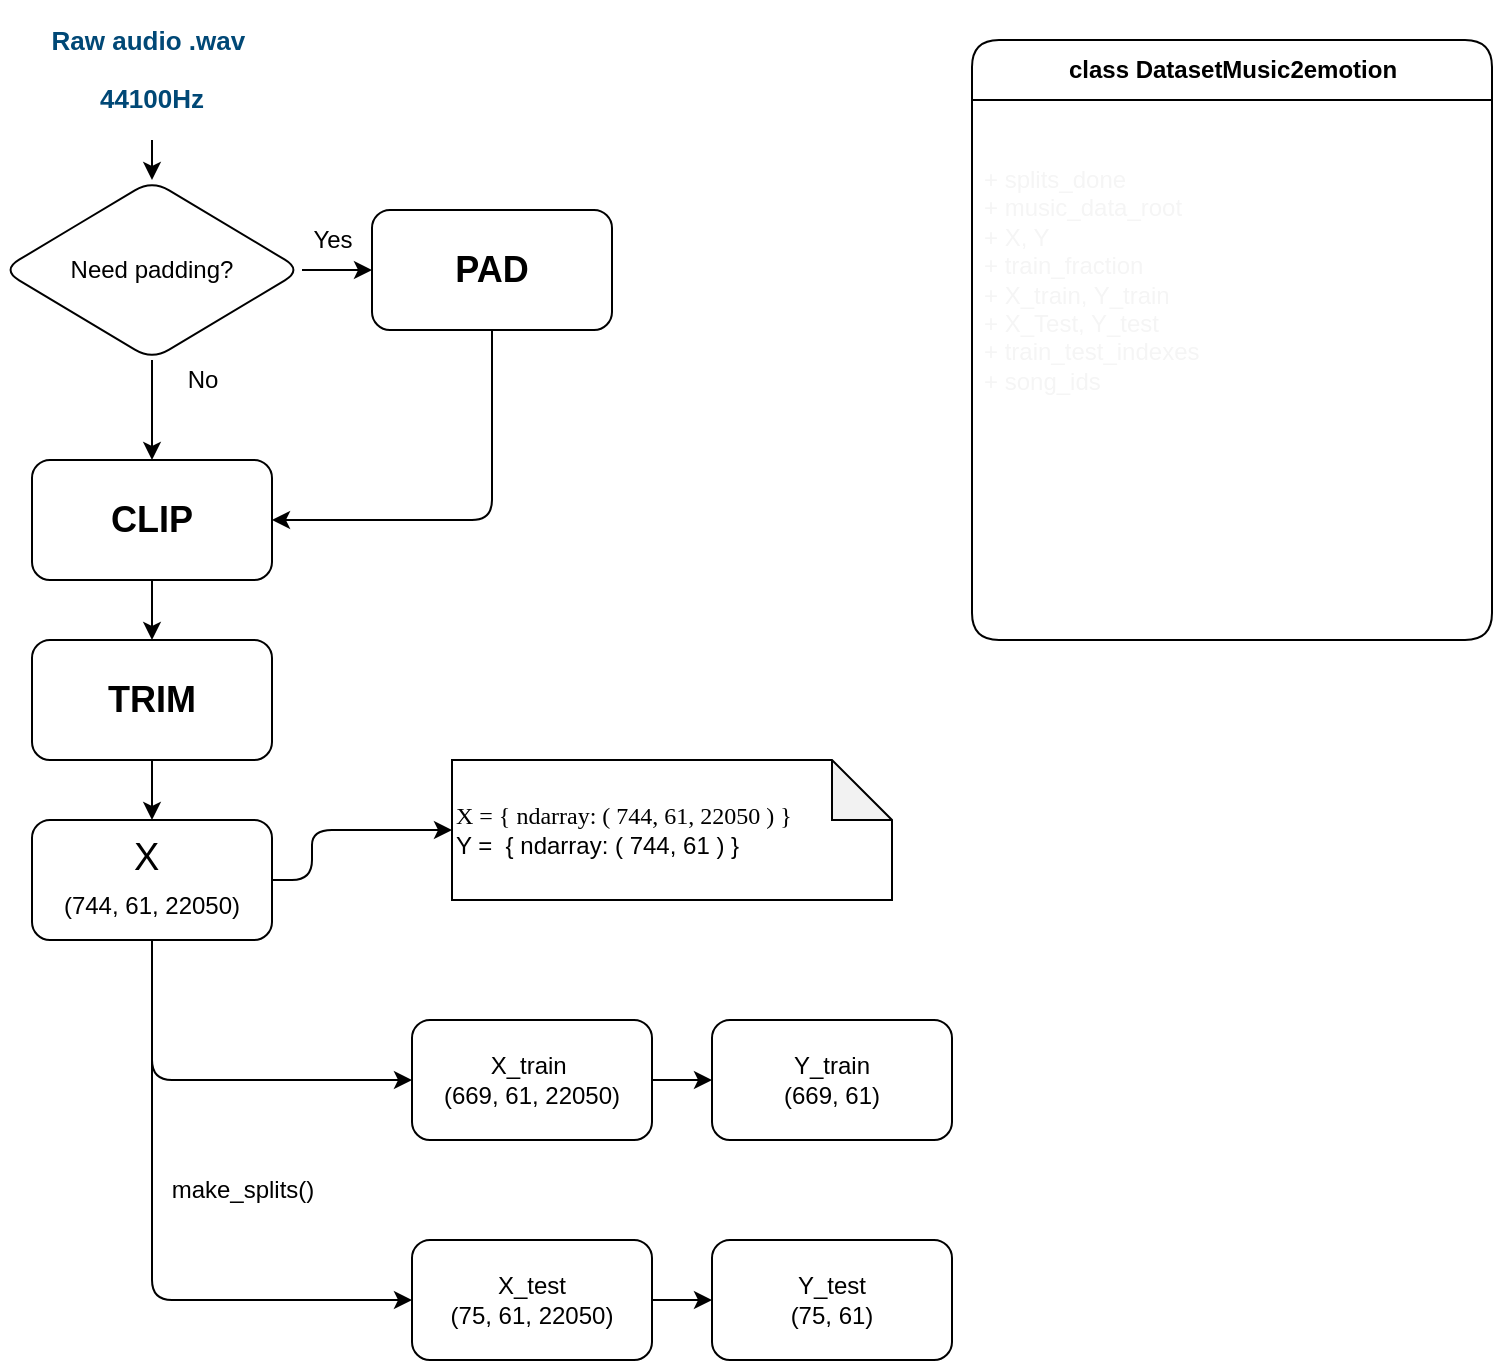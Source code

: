 <mxfile version="14.7.4" type="embed" pages="3"><diagram id="j_Zm7HBpTUpw5oYf5dMK" name="Page-1"><mxGraphModel dx="475" dy="603" grid="1" gridSize="10" guides="1" tooltips="1" connect="1" arrows="1" fold="1" page="1" pageScale="1" pageWidth="827" pageHeight="1169" math="0" shadow="0"><root><mxCell id="0"/><mxCell id="1" parent="0"/><mxCell id="ROiu5C3z8hkfiZbsSkI3-26" style="edgeStyle=orthogonalEdgeStyle;rounded=1;orthogonalLoop=1;jettySize=auto;html=1;entryX=1;entryY=0.5;entryDx=0;entryDy=0;" parent="1" source="ROiu5C3z8hkfiZbsSkI3-1" target="ROiu5C3z8hkfiZbsSkI3-2" edge="1"><mxGeometry relative="1" as="geometry"><Array as="points"><mxPoint x="290" y="280"/></Array></mxGeometry></mxCell><mxCell id="ROiu5C3z8hkfiZbsSkI3-1" value="&lt;h2&gt;PAD&lt;/h2&gt;" style="whiteSpace=wrap;html=1;rounded=1;" parent="1" vertex="1"><mxGeometry x="230" y="125" width="120" height="60" as="geometry"/></mxCell><mxCell id="ROiu5C3z8hkfiZbsSkI3-28" value="" style="edgeStyle=orthogonalEdgeStyle;rounded=1;orthogonalLoop=1;jettySize=auto;html=1;" parent="1" source="ROiu5C3z8hkfiZbsSkI3-2" target="ROiu5C3z8hkfiZbsSkI3-5" edge="1"><mxGeometry relative="1" as="geometry"/></mxCell><mxCell id="ROiu5C3z8hkfiZbsSkI3-2" value="&lt;h2&gt;CLIP&lt;/h2&gt;" style="whiteSpace=wrap;html=1;rounded=1;" parent="1" vertex="1"><mxGeometry x="60" y="250" width="120" height="60" as="geometry"/></mxCell><mxCell id="ROiu5C3z8hkfiZbsSkI3-34" value="" style="edgeStyle=orthogonalEdgeStyle;rounded=1;orthogonalLoop=1;jettySize=auto;html=1;" parent="1" source="ROiu5C3z8hkfiZbsSkI3-3" target="ROiu5C3z8hkfiZbsSkI3-30" edge="1"><mxGeometry relative="1" as="geometry"/></mxCell><mxCell id="ROiu5C3z8hkfiZbsSkI3-3" value="X_train&amp;nbsp;&lt;br&gt;(669, 61, 22050)" style="whiteSpace=wrap;html=1;rounded=1;" parent="1" vertex="1"><mxGeometry x="250" y="530" width="120" height="60" as="geometry"/></mxCell><mxCell id="ROiu5C3z8hkfiZbsSkI3-22" style="edgeStyle=orthogonalEdgeStyle;rounded=1;orthogonalLoop=1;jettySize=auto;html=1;" parent="1" source="ROiu5C3z8hkfiZbsSkI3-4" target="ROiu5C3z8hkfiZbsSkI3-19" edge="1"><mxGeometry relative="1" as="geometry"><Array as="points"><mxPoint x="200" y="460"/><mxPoint x="200" y="435"/></Array></mxGeometry></mxCell><mxCell id="ROiu5C3z8hkfiZbsSkI3-32" style="edgeStyle=orthogonalEdgeStyle;rounded=1;orthogonalLoop=1;jettySize=auto;html=1;entryX=0;entryY=0.5;entryDx=0;entryDy=0;" parent="1" target="ROiu5C3z8hkfiZbsSkI3-3" edge="1"><mxGeometry relative="1" as="geometry"><mxPoint x="120" y="530" as="sourcePoint"/><Array as="points"><mxPoint x="120" y="560"/></Array></mxGeometry></mxCell><mxCell id="ROiu5C3z8hkfiZbsSkI3-33" style="edgeStyle=orthogonalEdgeStyle;rounded=1;orthogonalLoop=1;jettySize=auto;html=1;entryX=0;entryY=0.5;entryDx=0;entryDy=0;exitX=0.5;exitY=1;exitDx=0;exitDy=0;" parent="1" source="ROiu5C3z8hkfiZbsSkI3-4" target="ROiu5C3z8hkfiZbsSkI3-31" edge="1"><mxGeometry relative="1" as="geometry"><mxPoint x="120" y="530" as="sourcePoint"/><Array as="points"><mxPoint x="120" y="670"/></Array></mxGeometry></mxCell><mxCell id="ROiu5C3z8hkfiZbsSkI3-4" value="&lt;h2&gt;&lt;span style=&quot;font-weight: 400&quot;&gt;&lt;font style=&quot;font-size: 19px&quot;&gt;X&amp;nbsp;&lt;/font&gt;&lt;/span&gt;&lt;br style=&quot;font-size: 12px ; font-weight: 400&quot;&gt;&lt;span style=&quot;font-size: 12px ; font-weight: 400&quot;&gt;(744, 61, 22050)&lt;/span&gt;&lt;br&gt;&lt;/h2&gt;" style="whiteSpace=wrap;html=1;rounded=1;" parent="1" vertex="1"><mxGeometry x="60" y="430" width="120" height="60" as="geometry"/></mxCell><mxCell id="ROiu5C3z8hkfiZbsSkI3-17" value="" style="edgeStyle=orthogonalEdgeStyle;rounded=1;orthogonalLoop=1;jettySize=auto;html=1;" parent="1" source="ROiu5C3z8hkfiZbsSkI3-5" target="ROiu5C3z8hkfiZbsSkI3-4" edge="1"><mxGeometry relative="1" as="geometry"/></mxCell><mxCell id="ROiu5C3z8hkfiZbsSkI3-5" value="&lt;h2&gt;TRIM&lt;/h2&gt;" style="whiteSpace=wrap;html=1;rounded=1;" parent="1" vertex="1"><mxGeometry x="60" y="340" width="120" height="60" as="geometry"/></mxCell><mxCell id="ROiu5C3z8hkfiZbsSkI3-6" value="&lt;h3 style=&quot;font-size: 13px&quot;&gt;&lt;font style=&quot;font-size: 13px&quot; color=&quot;#004876&quot;&gt;Raw audio .wav&amp;nbsp;&lt;/font&gt;&lt;/h3&gt;&lt;h3 style=&quot;font-size: 13px&quot;&gt;&lt;font style=&quot;font-size: 13px&quot; color=&quot;#004876&quot;&gt;44100Hz&lt;/font&gt;&lt;/h3&gt;" style="text;html=1;align=center;verticalAlign=middle;whiteSpace=wrap;rounded=1;flipH=1;flipV=1;" parent="1" vertex="1"><mxGeometry x="50" y="20" width="140" height="70" as="geometry"/></mxCell><mxCell id="ROiu5C3z8hkfiZbsSkI3-7" value="" style="endArrow=classic;html=1;entryX=0.5;entryY=0;entryDx=0;entryDy=0;" parent="1" source="ROiu5C3z8hkfiZbsSkI3-6" target="ROiu5C3z8hkfiZbsSkI3-10" edge="1"><mxGeometry width="50" height="50" relative="1" as="geometry"><mxPoint x="100" y="405" as="sourcePoint"/><mxPoint x="160" y="390" as="targetPoint"/><Array as="points"/></mxGeometry></mxCell><mxCell id="ROiu5C3z8hkfiZbsSkI3-24" value="" style="edgeStyle=orthogonalEdgeStyle;rounded=1;orthogonalLoop=1;jettySize=auto;html=1;" parent="1" source="ROiu5C3z8hkfiZbsSkI3-10" target="ROiu5C3z8hkfiZbsSkI3-1" edge="1"><mxGeometry relative="1" as="geometry"/></mxCell><mxCell id="ROiu5C3z8hkfiZbsSkI3-25" style="edgeStyle=orthogonalEdgeStyle;rounded=1;orthogonalLoop=1;jettySize=auto;html=1;entryX=0.5;entryY=0;entryDx=0;entryDy=0;" parent="1" source="ROiu5C3z8hkfiZbsSkI3-10" target="ROiu5C3z8hkfiZbsSkI3-2" edge="1"><mxGeometry relative="1" as="geometry"/></mxCell><mxCell id="ROiu5C3z8hkfiZbsSkI3-10" value="Need padding?" style="rhombus;whiteSpace=wrap;html=1;rounded=1;" parent="1" vertex="1"><mxGeometry x="45" y="110" width="150" height="90" as="geometry"/></mxCell><mxCell id="ROiu5C3z8hkfiZbsSkI3-14" value="Yes" style="text;html=1;align=center;verticalAlign=middle;resizable=0;points=[];autosize=1;strokeColor=none;rounded=1;" parent="1" vertex="1"><mxGeometry x="190" y="130" width="40" height="20" as="geometry"/></mxCell><mxCell id="ROiu5C3z8hkfiZbsSkI3-16" value="No" style="text;html=1;align=center;verticalAlign=middle;resizable=0;points=[];autosize=1;strokeColor=none;rounded=1;" parent="1" vertex="1"><mxGeometry x="130" y="200" width="30" height="20" as="geometry"/></mxCell><mxCell id="ROiu5C3z8hkfiZbsSkI3-19" value="&lt;font face=&quot;Tahoma&quot;&gt;X = { ndarray: ( 744, 61, 22050 ) }&lt;br&gt;&lt;/font&gt;Y =&amp;nbsp; { ndarray: ( 744, 61 ) }" style="shape=note;whiteSpace=wrap;html=1;backgroundOutline=1;darkOpacity=0.05;rounded=1;align=left;" parent="1" vertex="1"><mxGeometry x="270" y="400" width="220" height="70" as="geometry"/></mxCell><mxCell id="ROiu5C3z8hkfiZbsSkI3-29" value="Y_test&lt;br&gt;(75, 61)" style="whiteSpace=wrap;html=1;rounded=1;" parent="1" vertex="1"><mxGeometry x="400" y="640" width="120" height="60" as="geometry"/></mxCell><mxCell id="ROiu5C3z8hkfiZbsSkI3-30" value="Y_train&lt;br&gt;(669, 61)" style="whiteSpace=wrap;html=1;rounded=1;" parent="1" vertex="1"><mxGeometry x="400" y="530" width="120" height="60" as="geometry"/></mxCell><mxCell id="ROiu5C3z8hkfiZbsSkI3-35" value="" style="edgeStyle=orthogonalEdgeStyle;rounded=1;orthogonalLoop=1;jettySize=auto;html=1;" parent="1" source="ROiu5C3z8hkfiZbsSkI3-31" target="ROiu5C3z8hkfiZbsSkI3-29" edge="1"><mxGeometry relative="1" as="geometry"/></mxCell><mxCell id="ROiu5C3z8hkfiZbsSkI3-31" value="X_test&lt;br&gt;(75, 61, 22050)" style="whiteSpace=wrap;html=1;rounded=1;" parent="1" vertex="1"><mxGeometry x="250" y="640" width="120" height="60" as="geometry"/></mxCell><mxCell id="ROiu5C3z8hkfiZbsSkI3-36" value="make_splits()" style="text;html=1;align=center;verticalAlign=middle;resizable=0;points=[];autosize=1;strokeColor=none;" parent="1" vertex="1"><mxGeometry x="120" y="605" width="90" height="20" as="geometry"/></mxCell><mxCell id="ROiu5C3z8hkfiZbsSkI3-37" value="class DatasetMusic2emotion" style="swimlane;fontStyle=1;align=center;verticalAlign=middle;childLayout=stackLayout;horizontal=1;startSize=30;horizontalStack=0;resizeParent=1;resizeParentMax=0;resizeLast=0;collapsible=0;marginBottom=0;html=1;rounded=1;" parent="1" vertex="1"><mxGeometry x="530" y="40" width="260" height="300" as="geometry"/></mxCell><mxCell id="ROiu5C3z8hkfiZbsSkI3-38" value="&lt;font color=&quot;#f5f5f5&quot;&gt;+ splits_done&lt;br&gt;+ music_data_root&lt;br&gt;+ X, Y&lt;br&gt;+ train_fraction&lt;br&gt;+ X_train, Y_train&lt;br&gt;+ X_Test, Y_test&lt;br&gt;+ train_test_indexes&lt;br&gt;+ song_ids&lt;br&gt;&lt;/font&gt;" style="text;html=1;strokeColor=none;fillColor=none;align=left;verticalAlign=middle;spacingLeft=4;spacingRight=4;overflow=hidden;rotatable=0;points=[[0,0.5],[1,0.5]];portConstraint=eastwest;" parent="ROiu5C3z8hkfiZbsSkI3-37" vertex="1"><mxGeometry y="30" width="260" height="180" as="geometry"/></mxCell><mxCell id="ROiu5C3z8hkfiZbsSkI3-39" value="&lt;font color=&quot;#ffffff&quot;&gt;+ print( splits_done, paths_info )&lt;br&gt;+ __init__( data_root, train_frac )&lt;br&gt;+ extract_labels( )&lt;br&gt;+ make_splits( )&lt;br&gt;+ generate_splits_indexes( train_len, test_len )&lt;br&gt;&lt;br&gt;&lt;/font&gt;" style="text;html=1;strokeColor=none;fillColor=none;align=left;verticalAlign=middle;spacingLeft=4;spacingRight=4;overflow=hidden;rotatable=0;points=[[0,0.5],[1,0.5]];portConstraint=eastwest;" parent="ROiu5C3z8hkfiZbsSkI3-37" vertex="1"><mxGeometry y="210" width="260" height="90" as="geometry"/></mxCell></root></mxGraphModel></diagram><diagram id="kBmfyL-vB7n3c5rlJnqk" name="Page-2">&#xa;    <mxGraphModel dx="1892" dy="951" grid="1" gridSize="10" guides="1" tooltips="1" connect="1" arrows="1" fold="1" page="1" pageScale="1" pageWidth="827" pageHeight="1169" background="#114B5F" math="0" shadow="0">&#xa;      <root>&#xa;        <mxCell id="4wBKeT0SJrs_P1duhk-n-0"/>&#xa;        <mxCell id="4wBKeT0SJrs_P1duhk-n-1" parent="4wBKeT0SJrs_P1duhk-n-0"/>&#xa;        <mxCell id="4wBKeT0SJrs_P1duhk-n-6" value="" style="edgeStyle=orthogonalEdgeStyle;curved=0;rounded=1;sketch=0;orthogonalLoop=1;jettySize=auto;html=1;fontColor=#E4FDE1;strokeColor=#028090;fillColor=#F45B69;" parent="4wBKeT0SJrs_P1duhk-n-1" target="4wBKeT0SJrs_P1duhk-n-4" edge="1">&#xa;          <mxGeometry relative="1" as="geometry">&#xa;            <mxPoint x="420" y="100" as="sourcePoint"/>&#xa;          </mxGeometry>&#xa;        </mxCell>&#xa;        <mxCell id="4wBKeT0SJrs_P1duhk-n-7" style="edgeStyle=orthogonalEdgeStyle;curved=0;rounded=1;sketch=0;orthogonalLoop=1;jettySize=auto;html=1;entryX=0.5;entryY=0;entryDx=0;entryDy=0;fontColor=#E4FDE1;strokeColor=#028090;fillColor=#F45B69;exitX=0.16;exitY=0.55;exitDx=0;exitDy=0;exitPerimeter=0;" parent="4wBKeT0SJrs_P1duhk-n-1" source="4wBKeT0SJrs_P1duhk-n-20" edge="1">&#xa;          <mxGeometry relative="1" as="geometry">&#xa;            <mxPoint x="360" y="70" as="sourcePoint"/>&#xa;            <mxPoint x="180" y="160" as="targetPoint"/>&#xa;          </mxGeometry>&#xa;        </mxCell>&#xa;        <mxCell id="4wBKeT0SJrs_P1duhk-n-8" style="edgeStyle=orthogonalEdgeStyle;curved=0;rounded=1;sketch=0;orthogonalLoop=1;jettySize=auto;html=1;entryX=0.5;entryY=0;entryDx=0;entryDy=0;fontColor=#E4FDE1;strokeColor=#028090;fillColor=#F45B69;exitX=0.875;exitY=0.5;exitDx=0;exitDy=0;exitPerimeter=0;" parent="4wBKeT0SJrs_P1duhk-n-1" source="4wBKeT0SJrs_P1duhk-n-20" target="4wBKeT0SJrs_P1duhk-n-5" edge="1">&#xa;          <mxGeometry relative="1" as="geometry">&#xa;            <mxPoint x="480" y="70" as="sourcePoint"/>&#xa;          </mxGeometry>&#xa;        </mxCell>&#xa;        <mxCell id="4wBKeT0SJrs_P1duhk-n-4" value="imageSide_root_data&lt;span style=&quot;color: rgba(0 , 0 , 0 , 0) ; font-family: monospace ; font-size: 0px&quot;&gt;%3CmxGraphModel%3E%3Croot%3E%3CmxCell%20id%3D%220%22%2F%3E%3CmxCell%20id%3D%221%22%20parent%3D%220%22%2F%3E%3CmxCell%20id%3D%222%22%20value%3D%22%22%20style%3D%22rounded%3D1%3BwhiteSpace%3Dwrap%3Bhtml%3D1%3Bsketch%3D0%3BfontColor%3D%23E4FDE1%3BstrokeColor%3D%23028090%3BfillColor%3D%23F45B69%3B%22%20vertex%3D%221%22%20parent%3D%221%22%3E%3CmxGeometry%20x%3D%2290%22%20y%3D%22230%22%20width%3D%22120%22%20height%3D%2260%22%20as%3D%22geometry%22%2F%3E%3C%2FmxCell%3E%3C%2Froot%3E%3C%2FmxGraphModel%3E&lt;/span&gt;" style="rounded=1;whiteSpace=wrap;html=1;sketch=0;fontColor=#E4FDE1;strokeColor=#028090;fillColor=#F45B69;" parent="4wBKeT0SJrs_P1duhk-n-1" vertex="1">&#xa;          <mxGeometry x="360" y="160" width="120" height="60" as="geometry"/>&#xa;        </mxCell>&#xa;        <mxCell id="4wBKeT0SJrs_P1duhk-n-5" value="musicSide_root_data" style="rounded=1;whiteSpace=wrap;html=1;sketch=0;fontColor=#E4FDE1;strokeColor=#028090;fillColor=#F45B69;" parent="4wBKeT0SJrs_P1duhk-n-1" vertex="1">&#xa;          <mxGeometry x="600" y="160" width="120" height="60" as="geometry"/>&#xa;        </mxCell>&#xa;        <mxCell id="4wBKeT0SJrs_P1duhk-n-11" value="code_root" style="swimlane;rounded=0;sketch=0;fontColor=#E4FDE1;strokeColor=#028090;fillColor=#F45B69;" parent="4wBKeT0SJrs_P1duhk-n-1" vertex="1">&#xa;          <mxGeometry x="80" y="160" width="200" height="200" as="geometry">&#xa;            <mxRectangle x="80" y="160" width="90" height="23" as="alternateBounds"/>&#xa;          </mxGeometry>&#xa;        </mxCell>&#xa;        <mxCell id="4wBKeT0SJrs_P1duhk-n-9" value="imageSide" style="rounded=1;whiteSpace=wrap;html=1;sketch=0;fontColor=#E4FDE1;strokeColor=#028090;fillColor=#F45B69;" parent="4wBKeT0SJrs_P1duhk-n-11" vertex="1">&#xa;          <mxGeometry x="40" y="90" width="120" height="30" as="geometry"/>&#xa;        </mxCell>&#xa;        <mxCell id="4wBKeT0SJrs_P1duhk-n-10" value="musicSide" style="rounded=1;whiteSpace=wrap;html=1;sketch=0;fontColor=#E4FDE1;strokeColor=#028090;fillColor=#F45B69;" parent="4wBKeT0SJrs_P1duhk-n-11" vertex="1">&#xa;          <mxGeometry x="40" y="140" width="120" height="30" as="geometry"/>&#xa;        </mxCell>&#xa;        <mxCell id="4wBKeT0SJrs_P1duhk-n-21" value="main.py" style="whiteSpace=wrap;html=1;rounded=0;sketch=0;fontColor=#E4FDE1;strokeColor=#028090;fillColor=#F45B69;" parent="4wBKeT0SJrs_P1duhk-n-11" vertex="1">&#xa;          <mxGeometry x="50" y="40" width="100" height="30" as="geometry"/>&#xa;        </mxCell>&#xa;        <mxCell id="4wBKeT0SJrs_P1duhk-n-20" value="repo_root" style="ellipse;shape=cloud;whiteSpace=wrap;html=1;rounded=0;sketch=0;fontColor=#E4FDE1;strokeColor=#028090;fillColor=#F45B69;" parent="4wBKeT0SJrs_P1duhk-n-1" vertex="1">&#xa;          <mxGeometry x="360" y="30" width="120" height="80" as="geometry"/>&#xa;        </mxCell>&#xa;        <mxCell id="4wBKeT0SJrs_P1duhk-n-23" value="musicSide" style="swimlane;rounded=0;sketch=0;fontColor=#E4FDE1;strokeColor=#028090;fillColor=#F45B69;" parent="4wBKeT0SJrs_P1duhk-n-1" vertex="1">&#xa;          <mxGeometry x="80" y="390" width="200" height="90" as="geometry">&#xa;            <mxRectangle x="80" y="390" width="90" height="23" as="alternateBounds"/>&#xa;          </mxGeometry>&#xa;        </mxCell>&#xa;        <mxCell id="4wBKeT0SJrs_P1duhk-n-24" value="DatasetMusic2emotion" style="rounded=1;whiteSpace=wrap;html=1;sketch=0;fontColor=#E4FDE1;strokeColor=#028090;fillColor=#F45B69;" parent="4wBKeT0SJrs_P1duhk-n-23" vertex="1">&#xa;          <mxGeometry x="30" y="40" width="140" height="30" as="geometry"/>&#xa;        </mxCell>&#xa;        <mxCell id="4wBKeT0SJrs_P1duhk-n-27" style="edgeStyle=orthogonalEdgeStyle;curved=0;rounded=1;sketch=0;orthogonalLoop=1;jettySize=auto;html=1;entryX=0.5;entryY=0;entryDx=0;entryDy=0;fontColor=#E4FDE1;strokeColor=#028090;fillColor=#F45B69;" parent="4wBKeT0SJrs_P1duhk-n-1" source="4wBKeT0SJrs_P1duhk-n-10" target="4wBKeT0SJrs_P1duhk-n-23" edge="1">&#xa;          <mxGeometry relative="1" as="geometry"/>&#xa;        </mxCell>&#xa;        <mxCell id="4wBKeT0SJrs_P1duhk-n-29" value="DatasetMusic2emotion" style="swimlane;rounded=0;sketch=0;fontColor=#E4FDE1;strokeColor=#028090;fillColor=#F45B69;" parent="4wBKeT0SJrs_P1duhk-n-1" vertex="1">&#xa;          <mxGeometry x="80" y="510" width="200" height="200" as="geometry">&#xa;            <mxRectangle x="80" y="510" width="90" height="23" as="alternateBounds"/>&#xa;          </mxGeometry>&#xa;        </mxCell>&#xa;        <mxCell id="4wBKeT0SJrs_P1duhk-n-30" value="tools" style="rounded=1;whiteSpace=wrap;html=1;sketch=0;fontColor=#E4FDE1;strokeColor=#028090;fillColor=#F45B69;" parent="4wBKeT0SJrs_P1duhk-n-29" vertex="1">&#xa;          <mxGeometry x="40" y="130" width="120" height="30" as="geometry"/>&#xa;        </mxCell>&#xa;        <mxCell id="4wBKeT0SJrs_P1duhk-n-32" value="DatasetMusic2emotion.py" style="whiteSpace=wrap;html=1;rounded=0;sketch=0;fontColor=#E4FDE1;strokeColor=#028090;fillColor=#F45B69;" parent="4wBKeT0SJrs_P1duhk-n-29" vertex="1">&#xa;          <mxGeometry x="22.5" y="75" width="155" height="30" as="geometry"/>&#xa;        </mxCell>&#xa;        <mxCell id="4wBKeT0SJrs_P1duhk-n-34" value="__init__.py" style="whiteSpace=wrap;html=1;rounded=0;sketch=0;fontColor=#E4FDE1;strokeColor=#028090;fillColor=#F45B69;" parent="4wBKeT0SJrs_P1duhk-n-29" vertex="1">&#xa;          <mxGeometry x="62.5" y="40" width="75" height="20" as="geometry"/>&#xa;        </mxCell>&#xa;        <mxCell id="4wBKeT0SJrs_P1duhk-n-33" style="edgeStyle=orthogonalEdgeStyle;curved=0;rounded=1;sketch=0;orthogonalLoop=1;jettySize=auto;html=1;entryX=0.5;entryY=0;entryDx=0;entryDy=0;fontColor=#E4FDE1;strokeColor=#028090;fillColor=#F45B69;" parent="4wBKeT0SJrs_P1duhk-n-1" source="4wBKeT0SJrs_P1duhk-n-24" target="4wBKeT0SJrs_P1duhk-n-29" edge="1">&#xa;          <mxGeometry relative="1" as="geometry"/>&#xa;        </mxCell>&#xa;        <mxCell id="4wBKeT0SJrs_P1duhk-n-35" value="tools" style="swimlane;rounded=0;sketch=0;fontColor=#E4FDE1;strokeColor=#028090;fillColor=#F45B69;startSize=30;" parent="4wBKeT0SJrs_P1duhk-n-1" vertex="1">&#xa;          <mxGeometry x="80" y="740" width="200" height="200" as="geometry">&#xa;            <mxRectangle x="80" y="740" width="90" height="23" as="alternateBounds"/>&#xa;          </mxGeometry>&#xa;        </mxCell>&#xa;        <mxCell id="4wBKeT0SJrs_P1duhk-n-37" value="music_VA-3D_visualizer.py" style="whiteSpace=wrap;html=1;rounded=0;sketch=0;fontColor=#E4FDE1;strokeColor=#028090;fillColor=#F45B69;" parent="4wBKeT0SJrs_P1duhk-n-35" vertex="1">&#xa;          <mxGeometry x="22.5" y="70" width="155" height="30" as="geometry"/>&#xa;        </mxCell>&#xa;        <mxCell id="4wBKeT0SJrs_P1duhk-n-38" value="__init__.py" style="whiteSpace=wrap;html=1;rounded=0;sketch=0;fontColor=#E4FDE1;strokeColor=#028090;fillColor=#F45B69;" parent="4wBKeT0SJrs_P1duhk-n-35" vertex="1">&#xa;          <mxGeometry x="62.5" y="40" width="75" height="20" as="geometry"/>&#xa;        </mxCell>&#xa;        <mxCell id="4wBKeT0SJrs_P1duhk-n-41" value="utils.py" style="whiteSpace=wrap;html=1;rounded=0;sketch=0;fontColor=#E4FDE1;strokeColor=#028090;fillColor=#F45B69;" parent="4wBKeT0SJrs_P1duhk-n-35" vertex="1">&#xa;          <mxGeometry x="22.5" y="150" width="155" height="30" as="geometry"/>&#xa;        </mxCell>&#xa;        <mxCell id="4wBKeT0SJrs_P1duhk-n-40" value="va2emotion.py" style="whiteSpace=wrap;html=1;rounded=0;sketch=0;fontColor=#E4FDE1;strokeColor=#028090;fillColor=#F45B69;" parent="4wBKeT0SJrs_P1duhk-n-35" vertex="1">&#xa;          <mxGeometry x="22.5" y="110" width="155" height="30" as="geometry"/>&#xa;        </mxCell>&#xa;        <mxCell id="4wBKeT0SJrs_P1duhk-n-39" style="edgeStyle=orthogonalEdgeStyle;curved=0;rounded=1;sketch=0;orthogonalLoop=1;jettySize=auto;html=1;entryX=0.5;entryY=0;entryDx=0;entryDy=0;fontColor=#E4FDE1;strokeColor=#028090;fillColor=#F45B69;" parent="4wBKeT0SJrs_P1duhk-n-1" source="4wBKeT0SJrs_P1duhk-n-30" target="4wBKeT0SJrs_P1duhk-n-35" edge="1">&#xa;          <mxGeometry relative="1" as="geometry"/>&#xa;        </mxCell>&#xa;      </root>&#xa;    </mxGraphModel>&#xa;  </diagram><diagram id="hOE7fDvmgZJRPRHcMCma" name="Page-3">&#xa;    <mxGraphModel dx="1261" dy="634" grid="1" gridSize="10" guides="1" tooltips="1" connect="1" arrows="1" fold="1" page="1" pageScale="1" pageWidth="827" pageHeight="1169" math="0" shadow="0">&#xa;      <root>&#xa;        <mxCell id="iQTJ02s8c4TCMyYku8S7-0"/>&#xa;        <mxCell id="iQTJ02s8c4TCMyYku8S7-1" parent="iQTJ02s8c4TCMyYku8S7-0"/>&#xa;        <mxCell id="MLjrmf0wfuBN1nM6w7Js-27" value="" style="edgeStyle=orthogonalEdgeStyle;curved=0;rounded=1;sketch=0;orthogonalLoop=1;jettySize=auto;html=1;" edge="1" parent="iQTJ02s8c4TCMyYku8S7-1" source="MLjrmf0wfuBN1nM6w7Js-1" target="MLjrmf0wfuBN1nM6w7Js-26">&#xa;          <mxGeometry relative="1" as="geometry"/>&#xa;        </mxCell>&#xa;        <mxCell id="MLjrmf0wfuBN1nM6w7Js-1" value="&lt;h2&gt;conv1D&lt;/h2&gt;" style="whiteSpace=wrap;html=1;rounded=1;" vertex="1" parent="iQTJ02s8c4TCMyYku8S7-1">&#xa;          <mxGeometry x="240" y="25" width="100" height="60" as="geometry"/>&#xa;        </mxCell>&#xa;        <mxCell id="MLjrmf0wfuBN1nM6w7Js-25" value="" style="edgeStyle=orthogonalEdgeStyle;curved=0;rounded=1;sketch=0;orthogonalLoop=1;jettySize=auto;html=1;" edge="1" parent="iQTJ02s8c4TCMyYku8S7-1" source="MLjrmf0wfuBN1nM6w7Js-12" target="MLjrmf0wfuBN1nM6w7Js-1">&#xa;          <mxGeometry relative="1" as="geometry"/>&#xa;        </mxCell>&#xa;        <mxCell id="MLjrmf0wfuBN1nM6w7Js-12" value="&lt;h3 style=&quot;font-size: 13px&quot;&gt;&lt;font color=&quot;#004876&quot;&gt;Raw audio segment of 500ms with shape (1, 22050)&lt;/font&gt;&lt;/h3&gt;" style="text;html=1;align=center;verticalAlign=middle;whiteSpace=wrap;rounded=1;flipH=1;flipV=1;" vertex="1" parent="iQTJ02s8c4TCMyYku8S7-1">&#xa;          <mxGeometry x="50" y="20" width="140" height="70" as="geometry"/>&#xa;        </mxCell>&#xa;        <mxCell id="MLjrmf0wfuBN1nM6w7Js-29" value="" style="edgeStyle=orthogonalEdgeStyle;curved=0;rounded=1;sketch=0;orthogonalLoop=1;jettySize=auto;html=1;" edge="1" parent="iQTJ02s8c4TCMyYku8S7-1" source="MLjrmf0wfuBN1nM6w7Js-26" target="MLjrmf0wfuBN1nM6w7Js-28">&#xa;          <mxGeometry relative="1" as="geometry"/>&#xa;        </mxCell>&#xa;        <mxCell id="MLjrmf0wfuBN1nM6w7Js-26" value="&lt;h2&gt;BN&lt;/h2&gt;" style="whiteSpace=wrap;html=1;rounded=1;" vertex="1" parent="iQTJ02s8c4TCMyYku8S7-1">&#xa;          <mxGeometry x="364" y="25" width="50" height="60" as="geometry"/>&#xa;        </mxCell>&#xa;        <mxCell id="MLjrmf0wfuBN1nM6w7Js-31" value="" style="edgeStyle=orthogonalEdgeStyle;curved=0;rounded=1;sketch=0;orthogonalLoop=1;jettySize=auto;html=1;" edge="1" parent="iQTJ02s8c4TCMyYku8S7-1" source="MLjrmf0wfuBN1nM6w7Js-28" target="MLjrmf0wfuBN1nM6w7Js-30">&#xa;          <mxGeometry relative="1" as="geometry"/>&#xa;        </mxCell>&#xa;        <mxCell id="MLjrmf0wfuBN1nM6w7Js-28" value="&lt;h2&gt;Dropout&lt;/h2&gt;" style="whiteSpace=wrap;html=1;rounded=1;" vertex="1" parent="iQTJ02s8c4TCMyYku8S7-1">&#xa;          <mxGeometry x="440" y="25" width="90" height="60" as="geometry"/>&#xa;        </mxCell>&#xa;        <mxCell id="MLjrmf0wfuBN1nM6w7Js-33" value="" style="edgeStyle=orthogonalEdgeStyle;curved=0;rounded=1;sketch=0;orthogonalLoop=1;jettySize=auto;html=1;" edge="1" parent="iQTJ02s8c4TCMyYku8S7-1" source="MLjrmf0wfuBN1nM6w7Js-30" target="MLjrmf0wfuBN1nM6w7Js-32">&#xa;          <mxGeometry relative="1" as="geometry"/>&#xa;        </mxCell>&#xa;        <mxCell id="MLjrmf0wfuBN1nM6w7Js-30" value="&lt;h2&gt;Flatten&lt;/h2&gt;" style="whiteSpace=wrap;html=1;rounded=1;" vertex="1" parent="iQTJ02s8c4TCMyYku8S7-1">&#xa;          <mxGeometry x="560" y="25" width="80" height="60" as="geometry"/>&#xa;        </mxCell>&#xa;        <mxCell id="MLjrmf0wfuBN1nM6w7Js-35" value="" style="edgeStyle=orthogonalEdgeStyle;curved=0;rounded=1;sketch=0;orthogonalLoop=1;jettySize=auto;html=1;" edge="1" parent="iQTJ02s8c4TCMyYku8S7-1" source="MLjrmf0wfuBN1nM6w7Js-32" target="MLjrmf0wfuBN1nM6w7Js-34">&#xa;          <mxGeometry relative="1" as="geometry"/>&#xa;        </mxCell>&#xa;        <mxCell id="MLjrmf0wfuBN1nM6w7Js-32" value="&lt;h2&gt;Dense&lt;/h2&gt;" style="whiteSpace=wrap;html=1;rounded=1;" vertex="1" parent="iQTJ02s8c4TCMyYku8S7-1">&#xa;          <mxGeometry x="660" y="25" width="80" height="60" as="geometry"/>&#xa;        </mxCell>&#xa;        <mxCell id="MLjrmf0wfuBN1nM6w7Js-34" value="output" style="whiteSpace=wrap;html=1;rounded=1;" vertex="1" parent="iQTJ02s8c4TCMyYku8S7-1">&#xa;          <mxGeometry x="820" y="25" width="80" height="60" as="geometry"/>&#xa;        </mxCell>&#xa;        <mxCell id="MLjrmf0wfuBN1nM6w7Js-36" value="softmax" style="text;html=1;align=center;verticalAlign=middle;resizable=0;points=[];autosize=1;strokeColor=none;" vertex="1" parent="iQTJ02s8c4TCMyYku8S7-1">&#xa;          <mxGeometry x="750" y="30" width="60" height="20" as="geometry"/>&#xa;        </mxCell>&#xa;      </root>&#xa;    </mxGraphModel>&#xa;  </diagram></mxfile>